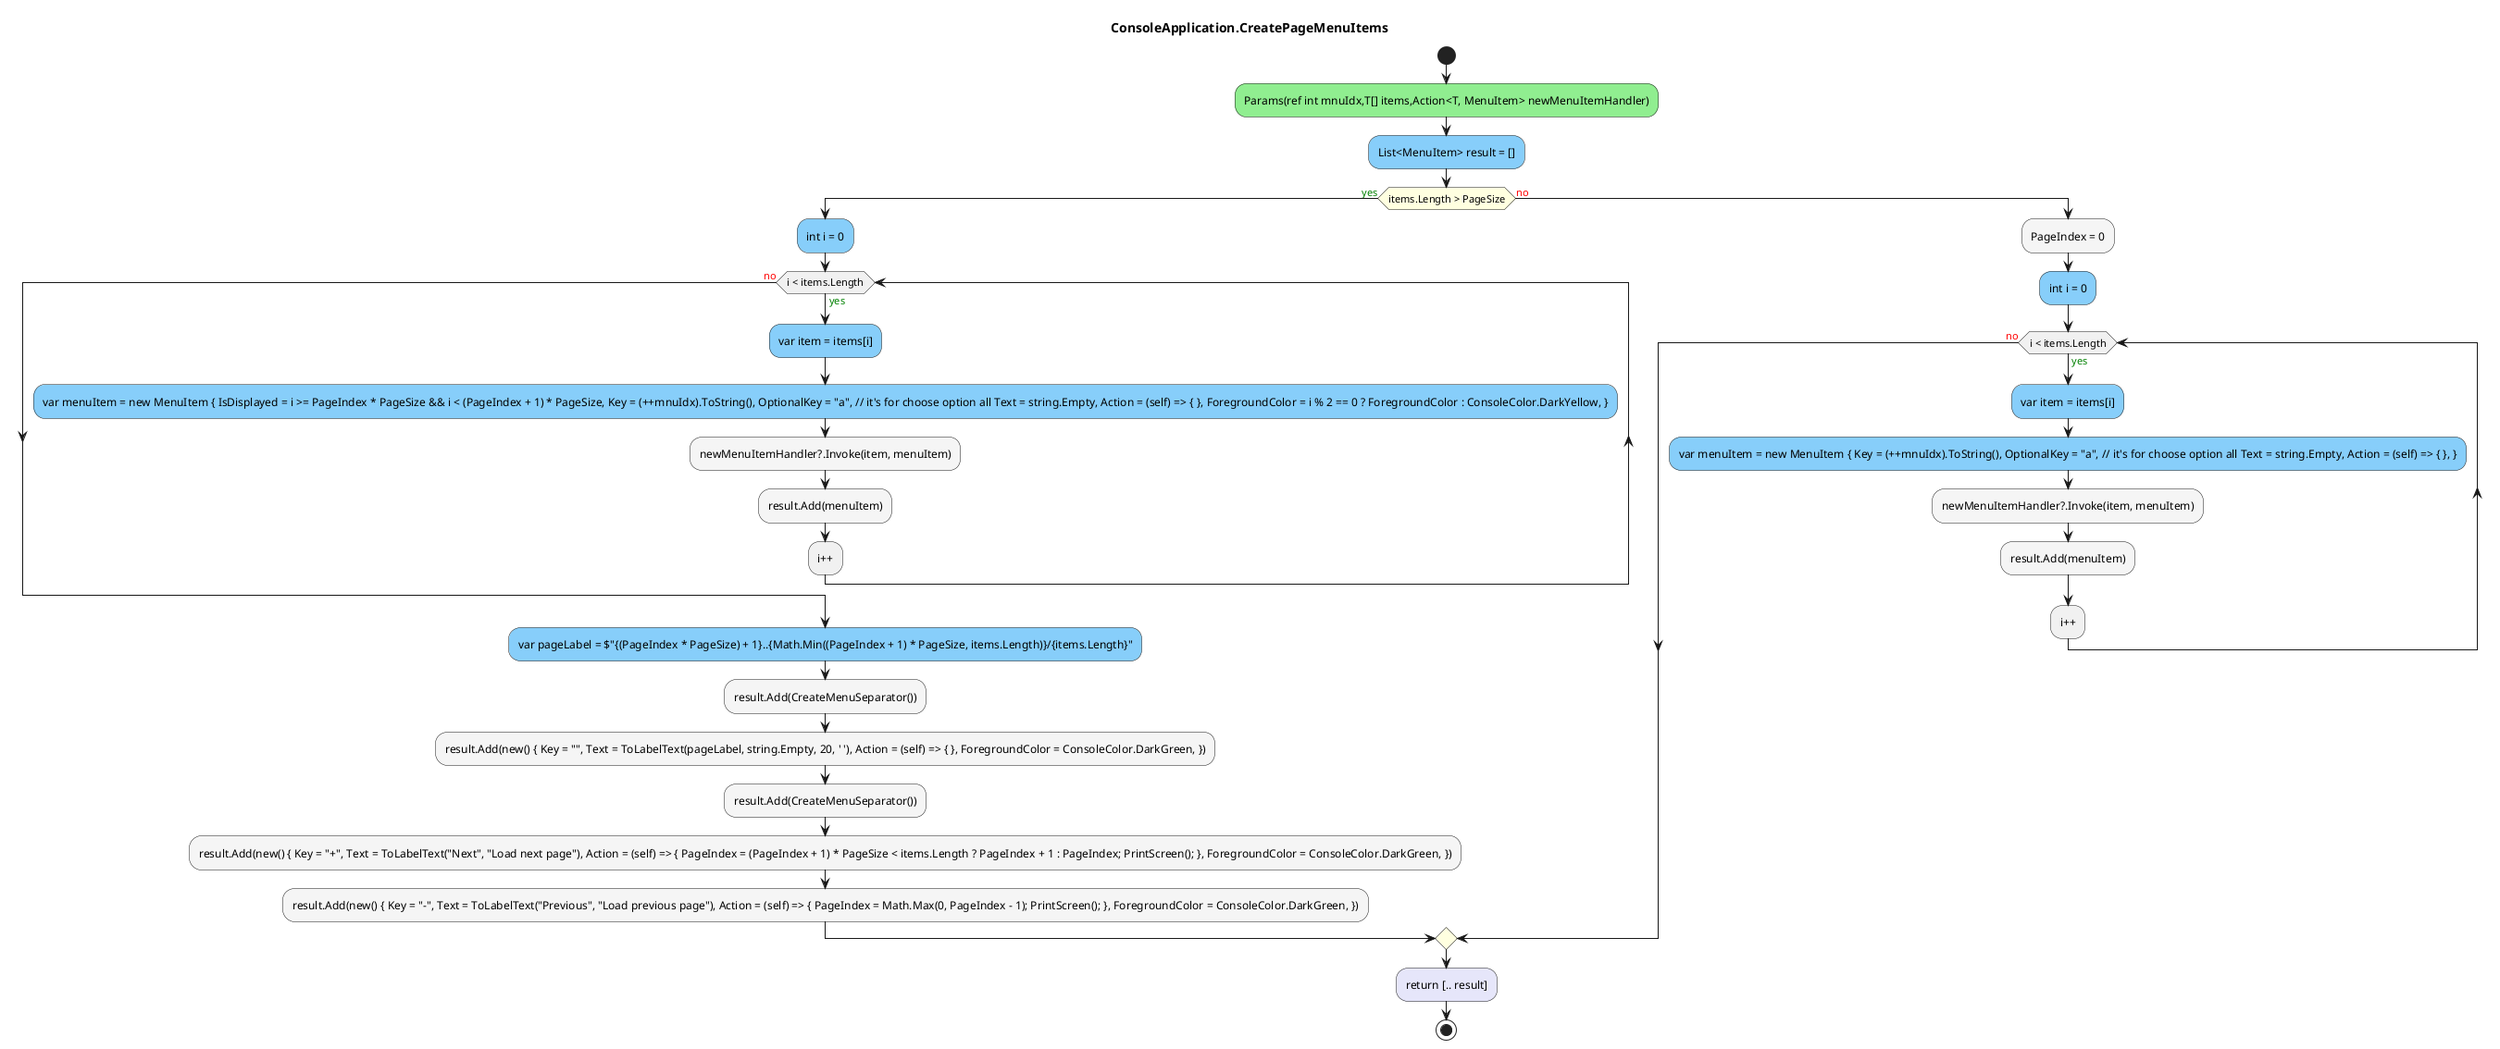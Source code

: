 @startuml ConsoleApplication.CreatePageMenuItems
title ConsoleApplication.CreatePageMenuItems
start
#LightGreen:Params(ref int mnuIdx,T[] items,Action<T, MenuItem> newMenuItemHandler);
#LightSkyBlue:List<MenuItem> result = [];
#LightYellow:if (items.Length > PageSize) then (<color:green>yes)
        #LightSkyBlue:int i = 0;
        while (i < items.Length) is (<color:green>yes)
                #LightSkyBlue:var item = items[i];
                #LightSkyBlue:var menuItem = new MenuItem { IsDisplayed = i >= PageIndex * PageSize && i < (PageIndex + 1) * PageSize, Key = (++mnuIdx).ToString(), OptionalKey = "a", // it's for choose option all Text = string.Empty, Action = (self) => { }, ForegroundColor = i % 2 == 0 ? ForegroundColor : ConsoleColor.DarkYellow, };
                #WhiteSmoke:newMenuItemHandler?.Invoke(item, menuItem);
                #WhiteSmoke:result.Add(menuItem);
        :i++;
        endwhile (<color:red>no)
        #LightSkyBlue:var pageLabel = $"{(PageIndex * PageSize) + 1}..{Math.Min((PageIndex + 1) * PageSize, items.Length)}/{items.Length}";
        #WhiteSmoke:result.Add(CreateMenuSeparator());
        #WhiteSmoke:result.Add(new() { Key = "", Text = ToLabelText(pageLabel, string.Empty, 20, ' '), Action = (self) => { }, ForegroundColor = ConsoleColor.DarkGreen, });
        #WhiteSmoke:result.Add(CreateMenuSeparator());
        #WhiteSmoke:result.Add(new() { Key = "+", Text = ToLabelText("Next", "Load next page"), Action = (self) => { PageIndex = (PageIndex + 1) * PageSize < items.Length ? PageIndex + 1 : PageIndex; PrintScreen(); }, ForegroundColor = ConsoleColor.DarkGreen, });
        #WhiteSmoke:result.Add(new() { Key = "-", Text = ToLabelText("Previous", "Load previous page"), Action = (self) => { PageIndex = Math.Max(0, PageIndex - 1); PrintScreen(); }, ForegroundColor = ConsoleColor.DarkGreen, });
    else (<color:red>no)
            #WhiteSmoke:PageIndex = 0;
            #LightSkyBlue:int i = 0;
            while (i < items.Length) is (<color:green>yes)
                    #LightSkyBlue:var item = items[i];
                    #LightSkyBlue:var menuItem = new MenuItem { Key = (++mnuIdx).ToString(), OptionalKey = "a", // it's for choose option all Text = string.Empty, Action = (self) => { }, };
                    #WhiteSmoke:newMenuItemHandler?.Invoke(item, menuItem);
                    #WhiteSmoke:result.Add(menuItem);
            :i++;
            endwhile (<color:red>no)
endif
#Lavender:return [.. result];
stop
@enduml
